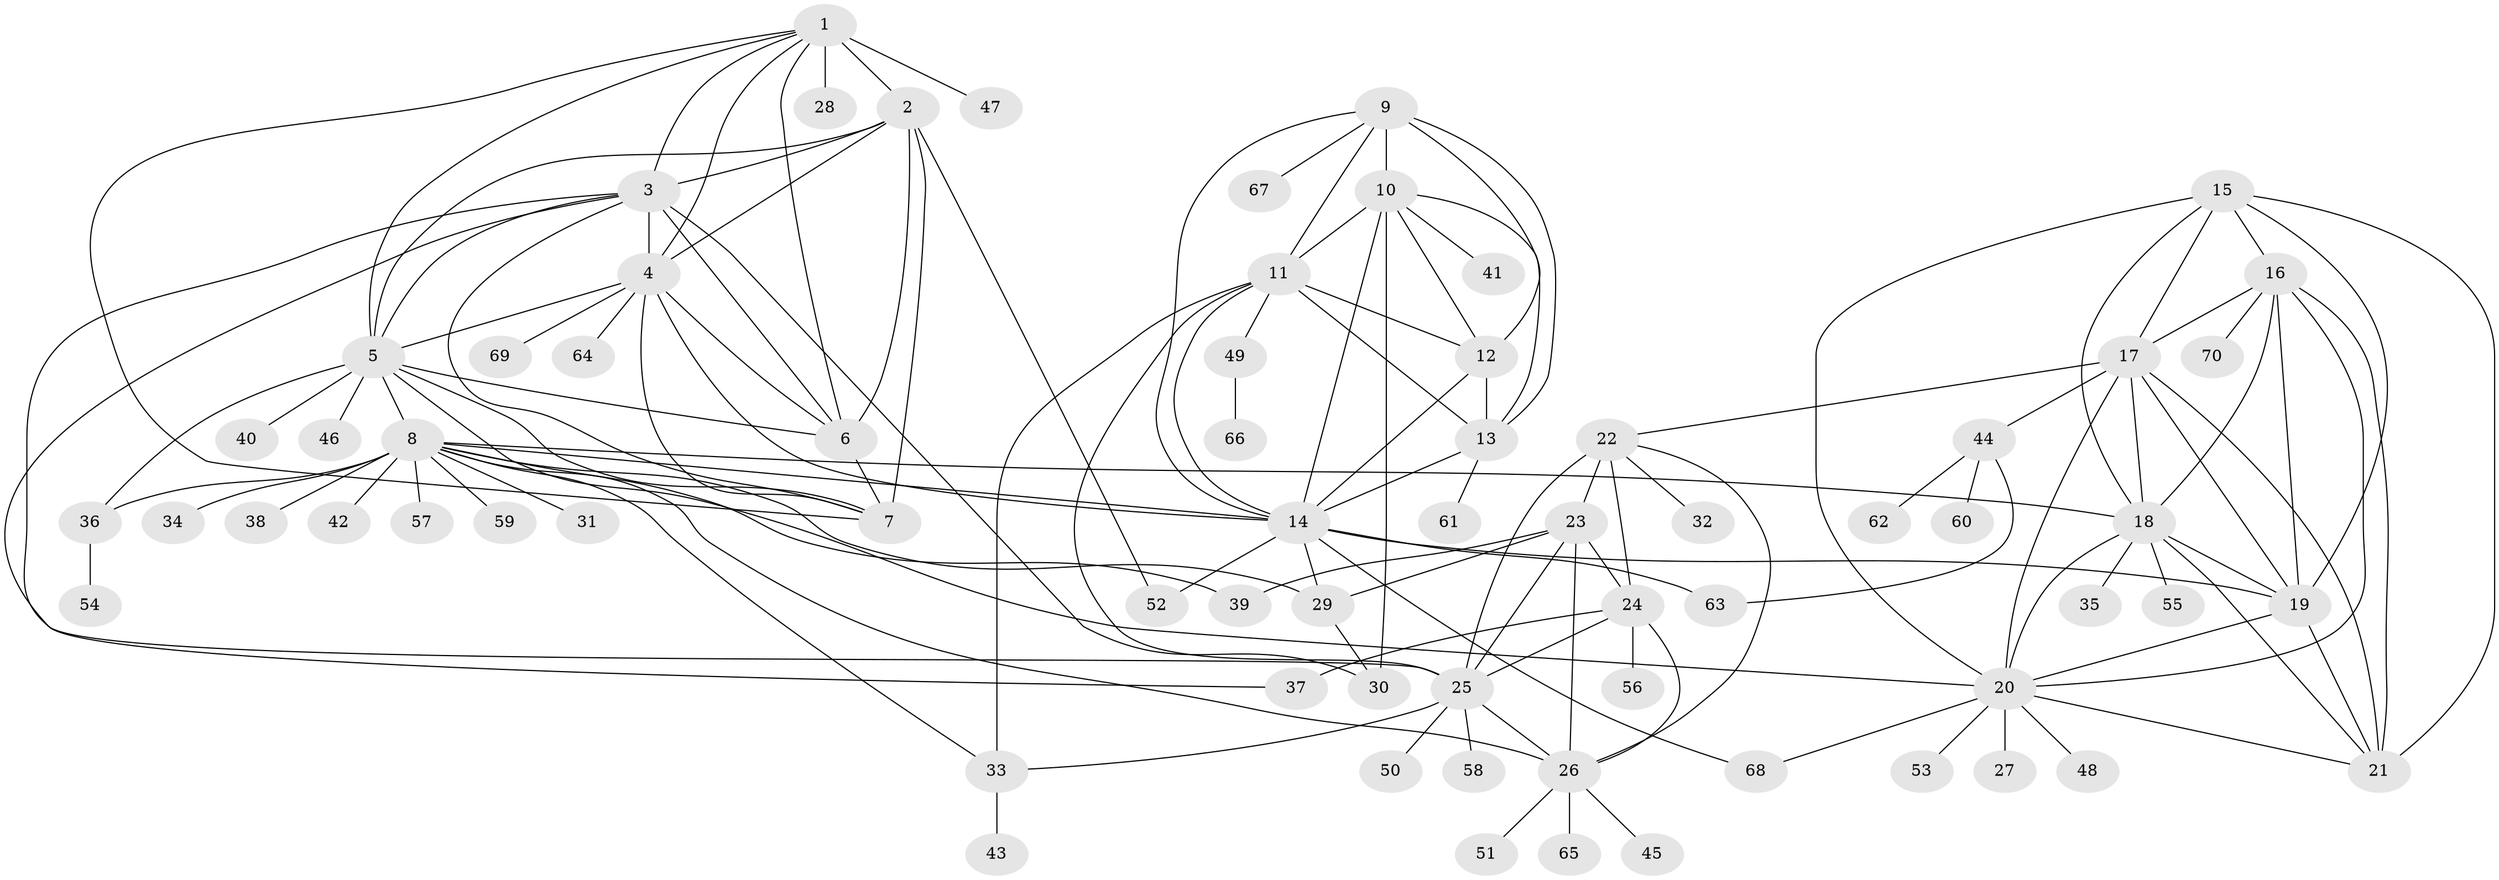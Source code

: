 // original degree distribution, {12: 0.02857142857142857, 8: 0.05, 10: 0.03571428571428571, 6: 0.02142857142857143, 7: 0.04285714285714286, 14: 0.02142857142857143, 9: 0.02857142857142857, 11: 0.014285714285714285, 13: 0.007142857142857143, 1: 0.5785714285714286, 4: 0.014285714285714285, 2: 0.12857142857142856, 3: 0.02857142857142857}
// Generated by graph-tools (version 1.1) at 2025/52/03/04/25 22:52:14]
// undirected, 70 vertices, 133 edges
graph export_dot {
  node [color=gray90,style=filled];
  1;
  2;
  3;
  4;
  5;
  6;
  7;
  8;
  9;
  10;
  11;
  12;
  13;
  14;
  15;
  16;
  17;
  18;
  19;
  20;
  21;
  22;
  23;
  24;
  25;
  26;
  27;
  28;
  29;
  30;
  31;
  32;
  33;
  34;
  35;
  36;
  37;
  38;
  39;
  40;
  41;
  42;
  43;
  44;
  45;
  46;
  47;
  48;
  49;
  50;
  51;
  52;
  53;
  54;
  55;
  56;
  57;
  58;
  59;
  60;
  61;
  62;
  63;
  64;
  65;
  66;
  67;
  68;
  69;
  70;
  1 -- 2 [weight=1.0];
  1 -- 3 [weight=1.0];
  1 -- 4 [weight=1.0];
  1 -- 5 [weight=1.0];
  1 -- 6 [weight=1.0];
  1 -- 7 [weight=1.0];
  1 -- 28 [weight=4.0];
  1 -- 47 [weight=1.0];
  2 -- 3 [weight=1.0];
  2 -- 4 [weight=1.0];
  2 -- 5 [weight=1.0];
  2 -- 6 [weight=1.0];
  2 -- 7 [weight=1.0];
  2 -- 52 [weight=1.0];
  3 -- 4 [weight=1.0];
  3 -- 5 [weight=1.0];
  3 -- 6 [weight=1.0];
  3 -- 7 [weight=1.0];
  3 -- 25 [weight=1.0];
  3 -- 30 [weight=1.0];
  3 -- 37 [weight=1.0];
  4 -- 5 [weight=1.0];
  4 -- 6 [weight=1.0];
  4 -- 7 [weight=1.0];
  4 -- 14 [weight=1.0];
  4 -- 64 [weight=1.0];
  4 -- 69 [weight=1.0];
  5 -- 6 [weight=1.0];
  5 -- 7 [weight=1.0];
  5 -- 8 [weight=1.0];
  5 -- 20 [weight=1.0];
  5 -- 36 [weight=1.0];
  5 -- 40 [weight=1.0];
  5 -- 46 [weight=1.0];
  6 -- 7 [weight=2.0];
  8 -- 14 [weight=1.0];
  8 -- 18 [weight=1.0];
  8 -- 26 [weight=1.0];
  8 -- 29 [weight=2.0];
  8 -- 31 [weight=1.0];
  8 -- 33 [weight=1.0];
  8 -- 34 [weight=3.0];
  8 -- 36 [weight=6.0];
  8 -- 38 [weight=1.0];
  8 -- 39 [weight=1.0];
  8 -- 42 [weight=1.0];
  8 -- 57 [weight=1.0];
  8 -- 59 [weight=1.0];
  9 -- 10 [weight=2.0];
  9 -- 11 [weight=2.0];
  9 -- 12 [weight=3.0];
  9 -- 13 [weight=2.0];
  9 -- 14 [weight=2.0];
  9 -- 67 [weight=1.0];
  10 -- 11 [weight=1.0];
  10 -- 12 [weight=1.0];
  10 -- 13 [weight=1.0];
  10 -- 14 [weight=1.0];
  10 -- 30 [weight=6.0];
  10 -- 41 [weight=1.0];
  11 -- 12 [weight=1.0];
  11 -- 13 [weight=1.0];
  11 -- 14 [weight=1.0];
  11 -- 25 [weight=1.0];
  11 -- 33 [weight=1.0];
  11 -- 49 [weight=1.0];
  12 -- 13 [weight=1.0];
  12 -- 14 [weight=1.0];
  13 -- 14 [weight=1.0];
  13 -- 61 [weight=1.0];
  14 -- 19 [weight=1.0];
  14 -- 29 [weight=1.0];
  14 -- 52 [weight=1.0];
  14 -- 63 [weight=1.0];
  14 -- 68 [weight=1.0];
  15 -- 16 [weight=1.0];
  15 -- 17 [weight=1.0];
  15 -- 18 [weight=1.0];
  15 -- 19 [weight=1.0];
  15 -- 20 [weight=1.0];
  15 -- 21 [weight=1.0];
  16 -- 17 [weight=1.0];
  16 -- 18 [weight=1.0];
  16 -- 19 [weight=1.0];
  16 -- 20 [weight=1.0];
  16 -- 21 [weight=1.0];
  16 -- 70 [weight=1.0];
  17 -- 18 [weight=1.0];
  17 -- 19 [weight=1.0];
  17 -- 20 [weight=1.0];
  17 -- 21 [weight=1.0];
  17 -- 22 [weight=1.0];
  17 -- 44 [weight=1.0];
  18 -- 19 [weight=1.0];
  18 -- 20 [weight=1.0];
  18 -- 21 [weight=1.0];
  18 -- 35 [weight=1.0];
  18 -- 55 [weight=1.0];
  19 -- 20 [weight=1.0];
  19 -- 21 [weight=1.0];
  20 -- 21 [weight=1.0];
  20 -- 27 [weight=1.0];
  20 -- 48 [weight=1.0];
  20 -- 53 [weight=1.0];
  20 -- 68 [weight=1.0];
  22 -- 23 [weight=3.0];
  22 -- 24 [weight=1.0];
  22 -- 25 [weight=1.0];
  22 -- 26 [weight=1.0];
  22 -- 32 [weight=1.0];
  23 -- 24 [weight=3.0];
  23 -- 25 [weight=3.0];
  23 -- 26 [weight=3.0];
  23 -- 29 [weight=1.0];
  23 -- 39 [weight=1.0];
  24 -- 25 [weight=1.0];
  24 -- 26 [weight=1.0];
  24 -- 37 [weight=5.0];
  24 -- 56 [weight=1.0];
  25 -- 26 [weight=1.0];
  25 -- 33 [weight=1.0];
  25 -- 50 [weight=1.0];
  25 -- 58 [weight=1.0];
  26 -- 45 [weight=1.0];
  26 -- 51 [weight=1.0];
  26 -- 65 [weight=1.0];
  29 -- 30 [weight=1.0];
  33 -- 43 [weight=2.0];
  36 -- 54 [weight=1.0];
  44 -- 60 [weight=1.0];
  44 -- 62 [weight=1.0];
  44 -- 63 [weight=1.0];
  49 -- 66 [weight=1.0];
}
